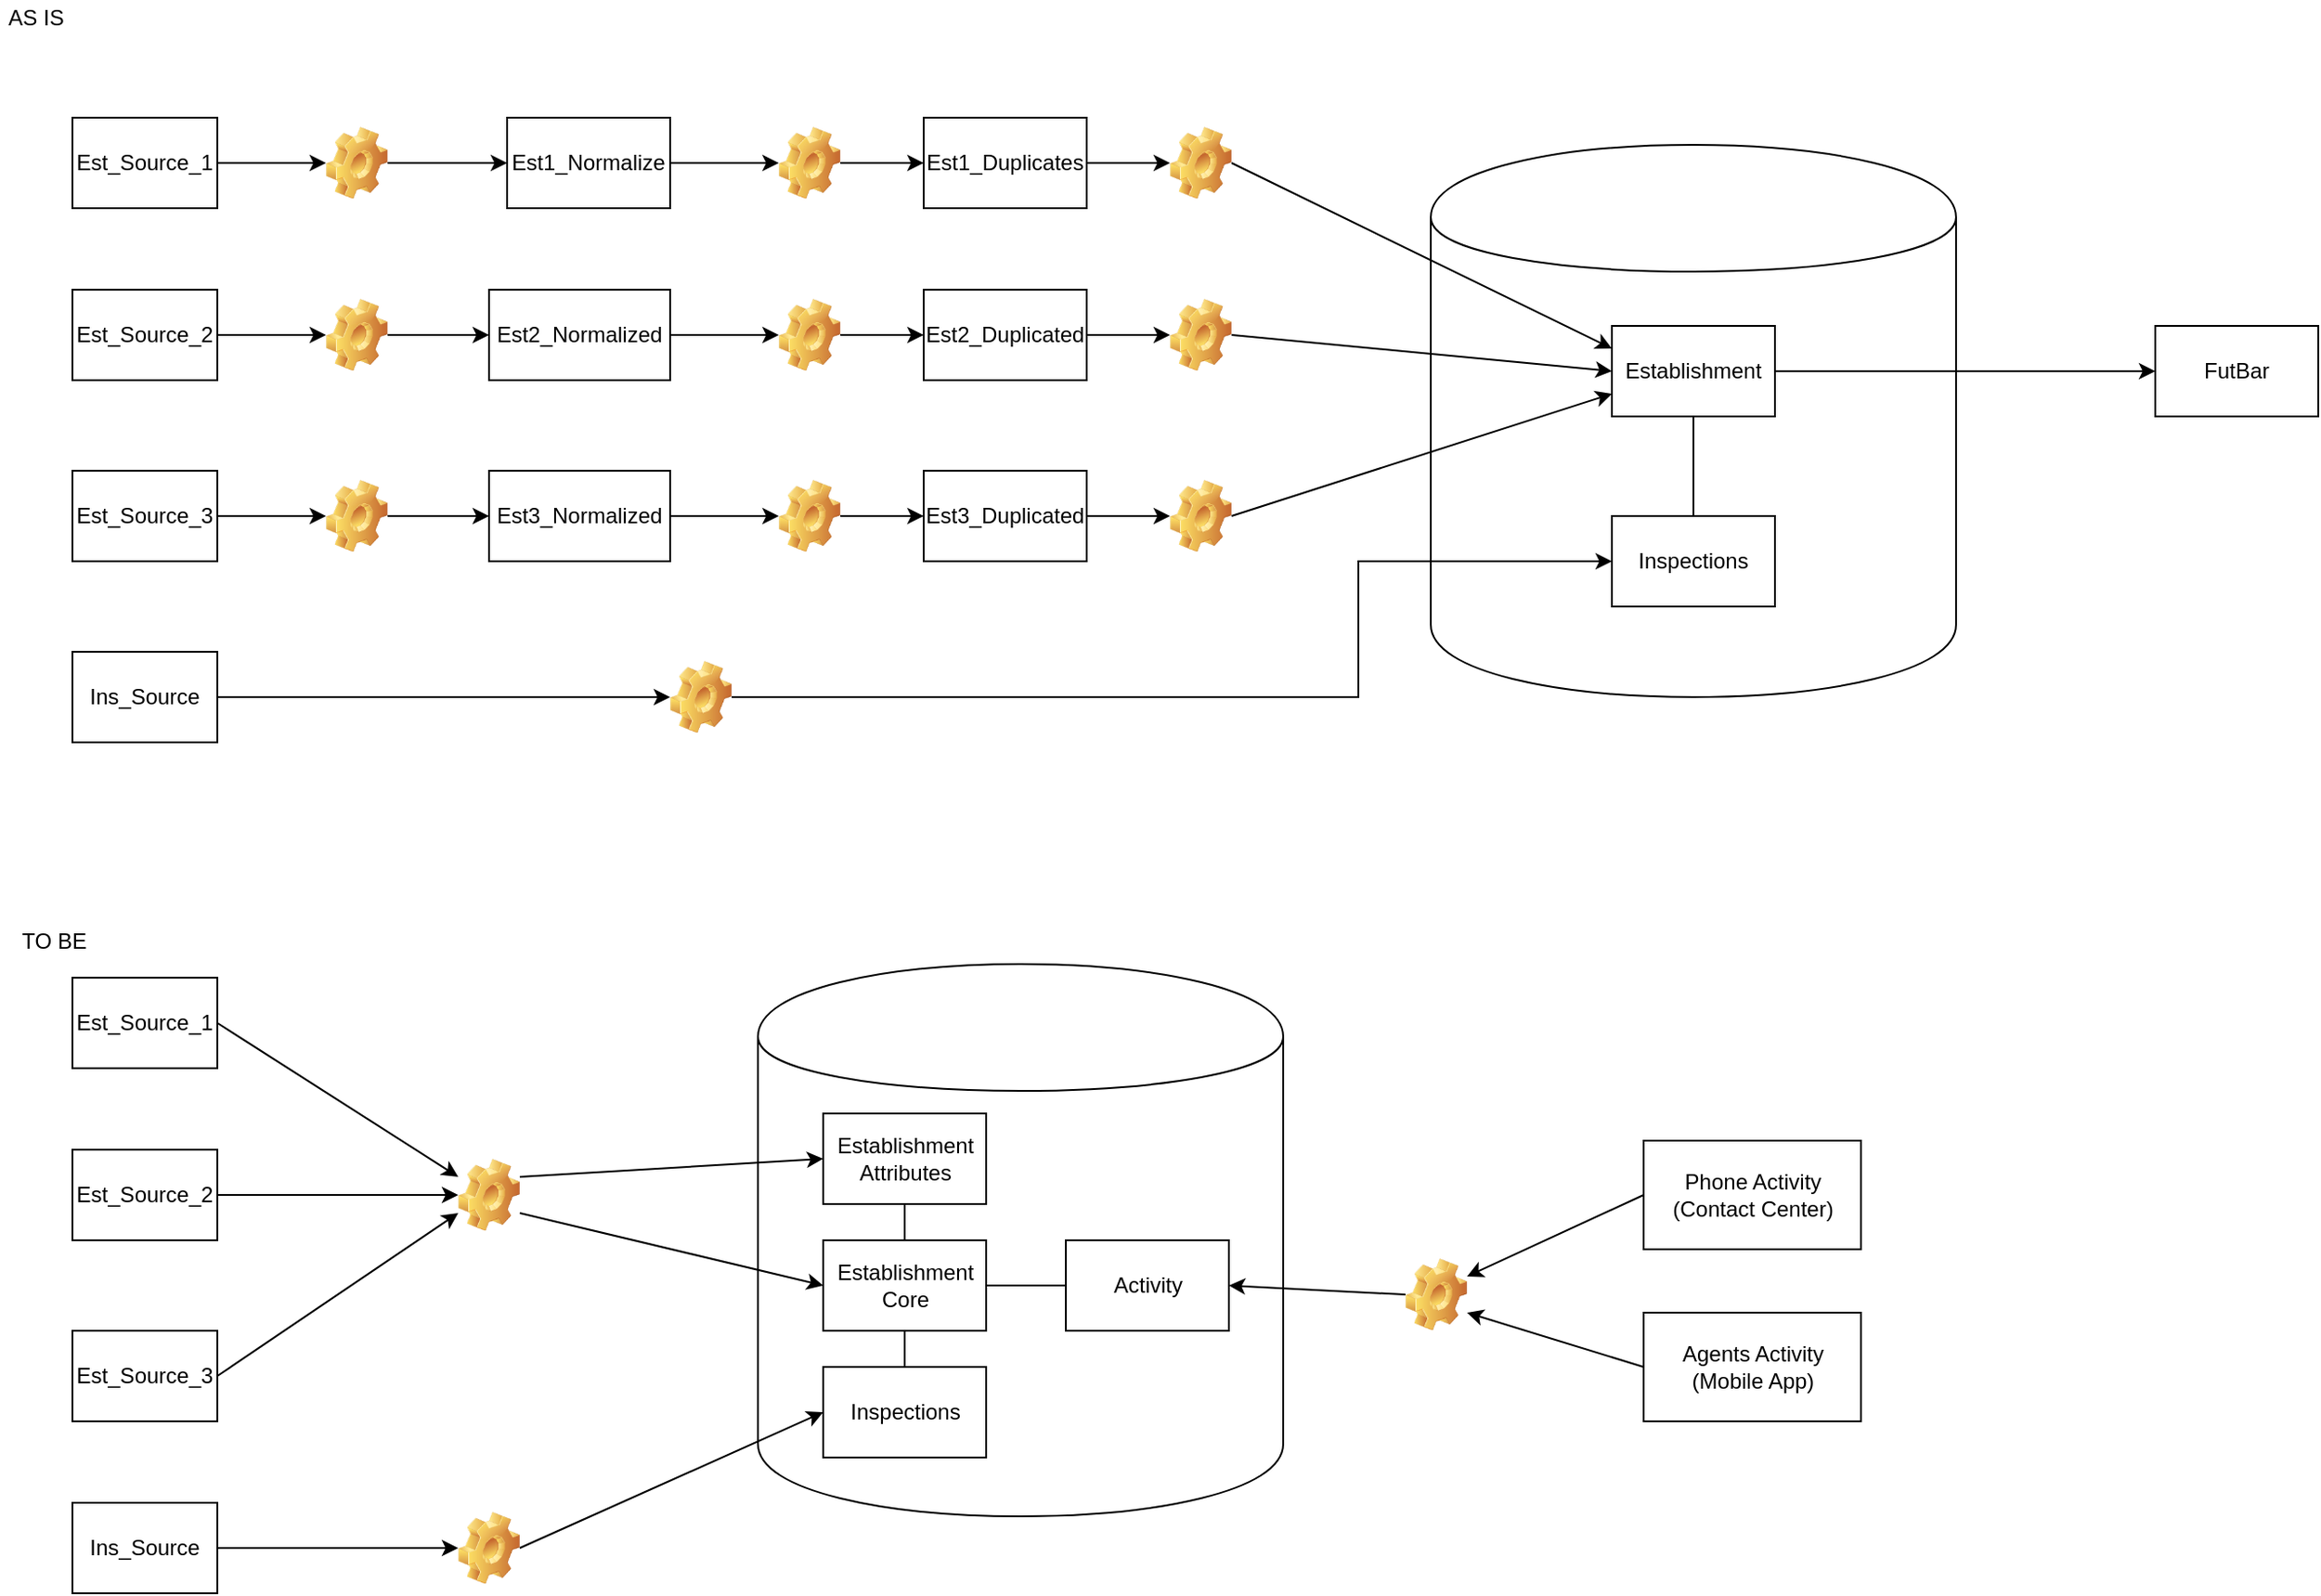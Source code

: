 <mxfile version="10.8.0" type="github"><diagram id="FcbPWO3hTPMSqMUIhL7v" name="Page-1"><mxGraphModel dx="1394" dy="764" grid="1" gridSize="10" guides="1" tooltips="1" connect="1" arrows="1" fold="1" page="1" pageScale="1" pageWidth="2336" pageHeight="1654" math="0" shadow="0"><root><mxCell id="0"/><mxCell id="1" parent="0"/><mxCell id="MAFtI5zOOuRwnrsYpEpx-36" value="" style="shape=cylinder;whiteSpace=wrap;html=1;boundedLbl=1;backgroundOutline=1;" vertex="1" parent="1"><mxGeometry x="508.5" y="602.5" width="290" height="305" as="geometry"/></mxCell><mxCell id="MAFtI5zOOuRwnrsYpEpx-7" value="" style="shape=cylinder;whiteSpace=wrap;html=1;boundedLbl=1;backgroundOutline=1;" vertex="1" parent="1"><mxGeometry x="880" y="150" width="290" height="305" as="geometry"/></mxCell><mxCell id="r8OZ295nb-trb5OBy19V-5" style="edgeStyle=orthogonalEdgeStyle;rounded=0;orthogonalLoop=1;jettySize=auto;html=1;exitX=1;exitY=0.5;exitDx=0;exitDy=0;entryX=0;entryY=0.5;entryDx=0;entryDy=0;" parent="1" source="r8OZ295nb-trb5OBy19V-1" target="r8OZ295nb-trb5OBy19V-4" edge="1"><mxGeometry relative="1" as="geometry"/></mxCell><mxCell id="r8OZ295nb-trb5OBy19V-1" value="Est_Source_1" style="rounded=0;whiteSpace=wrap;html=1;" parent="1" vertex="1"><mxGeometry x="130" y="135" width="80" height="50" as="geometry"/></mxCell><mxCell id="r8OZ295nb-trb5OBy19V-36" style="edgeStyle=none;rounded=0;orthogonalLoop=1;jettySize=auto;html=1;exitX=1;exitY=0.5;exitDx=0;exitDy=0;entryX=0;entryY=0.5;entryDx=0;entryDy=0;" parent="1" source="r8OZ295nb-trb5OBy19V-2" target="r8OZ295nb-trb5OBy19V-19" edge="1"><mxGeometry relative="1" as="geometry"/></mxCell><mxCell id="r8OZ295nb-trb5OBy19V-2" value="Est_Source_2" style="rounded=0;whiteSpace=wrap;html=1;" parent="1" vertex="1"><mxGeometry x="130" y="230" width="80" height="50" as="geometry"/></mxCell><mxCell id="r8OZ295nb-trb5OBy19V-37" style="edgeStyle=none;rounded=0;orthogonalLoop=1;jettySize=auto;html=1;exitX=1;exitY=0.5;exitDx=0;exitDy=0;entryX=0;entryY=0.5;entryDx=0;entryDy=0;" parent="1" source="r8OZ295nb-trb5OBy19V-3" target="r8OZ295nb-trb5OBy19V-28" edge="1"><mxGeometry relative="1" as="geometry"/></mxCell><mxCell id="r8OZ295nb-trb5OBy19V-3" value="Est_Source_3" style="rounded=0;whiteSpace=wrap;html=1;" parent="1" vertex="1"><mxGeometry x="130" y="330" width="80" height="50" as="geometry"/></mxCell><mxCell id="r8OZ295nb-trb5OBy19V-9" style="edgeStyle=orthogonalEdgeStyle;rounded=0;orthogonalLoop=1;jettySize=auto;html=1;exitX=1;exitY=0.5;exitDx=0;exitDy=0;entryX=0;entryY=0.5;entryDx=0;entryDy=0;" parent="1" source="r8OZ295nb-trb5OBy19V-4" target="r8OZ295nb-trb5OBy19V-6" edge="1"><mxGeometry relative="1" as="geometry"/></mxCell><mxCell id="r8OZ295nb-trb5OBy19V-4" value="" style="shape=image;html=1;verticalLabelPosition=bottom;labelBackgroundColor=#ffffff;verticalAlign=top;imageAspect=1;aspect=fixed;image=img/clipart/Gear_128x128.png" parent="1" vertex="1"><mxGeometry x="270" y="140" width="34" height="40" as="geometry"/></mxCell><mxCell id="r8OZ295nb-trb5OBy19V-12" style="edgeStyle=orthogonalEdgeStyle;rounded=0;orthogonalLoop=1;jettySize=auto;html=1;exitX=1;exitY=0.5;exitDx=0;exitDy=0;entryX=0;entryY=0.5;entryDx=0;entryDy=0;" parent="1" source="r8OZ295nb-trb5OBy19V-6" target="r8OZ295nb-trb5OBy19V-10" edge="1"><mxGeometry relative="1" as="geometry"/></mxCell><mxCell id="r8OZ295nb-trb5OBy19V-6" value="Est1_Normalize" style="rounded=0;whiteSpace=wrap;html=1;" parent="1" vertex="1"><mxGeometry x="370" y="135" width="90" height="50" as="geometry"/></mxCell><mxCell id="r8OZ295nb-trb5OBy19V-15" style="edgeStyle=orthogonalEdgeStyle;rounded=0;orthogonalLoop=1;jettySize=auto;html=1;exitX=1;exitY=0.5;exitDx=0;exitDy=0;" parent="1" source="r8OZ295nb-trb5OBy19V-7" target="r8OZ295nb-trb5OBy19V-14" edge="1"><mxGeometry relative="1" as="geometry"/></mxCell><mxCell id="r8OZ295nb-trb5OBy19V-7" value="Est1_Duplicates" style="rounded=0;whiteSpace=wrap;html=1;" parent="1" vertex="1"><mxGeometry x="600" y="135" width="90" height="50" as="geometry"/></mxCell><mxCell id="MAFtI5zOOuRwnrsYpEpx-6" style="edgeStyle=orthogonalEdgeStyle;rounded=0;orthogonalLoop=1;jettySize=auto;html=1;exitX=0.5;exitY=1;exitDx=0;exitDy=0;entryX=0.5;entryY=0;entryDx=0;entryDy=0;endArrow=none;endFill=0;" edge="1" parent="1" source="r8OZ295nb-trb5OBy19V-8" target="MAFtI5zOOuRwnrsYpEpx-3"><mxGeometry relative="1" as="geometry"/></mxCell><mxCell id="MAFtI5zOOuRwnrsYpEpx-59" style="edgeStyle=none;rounded=0;orthogonalLoop=1;jettySize=auto;html=1;exitX=1;exitY=0.5;exitDx=0;exitDy=0;startArrow=none;startFill=0;endArrow=classic;endFill=1;" edge="1" parent="1" source="r8OZ295nb-trb5OBy19V-8"><mxGeometry relative="1" as="geometry"><mxPoint x="1280" y="275" as="targetPoint"/></mxGeometry></mxCell><mxCell id="r8OZ295nb-trb5OBy19V-8" value="Establishment" style="rounded=0;whiteSpace=wrap;html=1;" parent="1" vertex="1"><mxGeometry x="980" y="250" width="90" height="50" as="geometry"/></mxCell><mxCell id="r8OZ295nb-trb5OBy19V-13" style="edgeStyle=orthogonalEdgeStyle;rounded=0;orthogonalLoop=1;jettySize=auto;html=1;exitX=1;exitY=0.5;exitDx=0;exitDy=0;entryX=0;entryY=0.5;entryDx=0;entryDy=0;" parent="1" source="r8OZ295nb-trb5OBy19V-10" target="r8OZ295nb-trb5OBy19V-7" edge="1"><mxGeometry relative="1" as="geometry"/></mxCell><mxCell id="r8OZ295nb-trb5OBy19V-10" value="" style="shape=image;html=1;verticalLabelPosition=bottom;labelBackgroundColor=#ffffff;verticalAlign=top;imageAspect=1;aspect=fixed;image=img/clipart/Gear_128x128.png" parent="1" vertex="1"><mxGeometry x="520" y="140" width="34" height="40" as="geometry"/></mxCell><mxCell id="r8OZ295nb-trb5OBy19V-16" style="rounded=0;orthogonalLoop=1;jettySize=auto;html=1;exitX=1;exitY=0.5;exitDx=0;exitDy=0;entryX=0;entryY=0.25;entryDx=0;entryDy=0;" parent="1" source="r8OZ295nb-trb5OBy19V-14" target="r8OZ295nb-trb5OBy19V-8" edge="1"><mxGeometry relative="1" as="geometry"/></mxCell><mxCell id="r8OZ295nb-trb5OBy19V-14" value="" style="shape=image;html=1;verticalLabelPosition=bottom;labelBackgroundColor=#ffffff;verticalAlign=top;imageAspect=1;aspect=fixed;image=img/clipart/Gear_128x128.png" parent="1" vertex="1"><mxGeometry x="736" y="140" width="34" height="40" as="geometry"/></mxCell><mxCell id="r8OZ295nb-trb5OBy19V-18" style="edgeStyle=orthogonalEdgeStyle;rounded=0;orthogonalLoop=1;jettySize=auto;html=1;exitX=1;exitY=0.5;exitDx=0;exitDy=0;entryX=0;entryY=0.5;entryDx=0;entryDy=0;" parent="1" source="r8OZ295nb-trb5OBy19V-19" target="r8OZ295nb-trb5OBy19V-21" edge="1"><mxGeometry relative="1" as="geometry"/></mxCell><mxCell id="r8OZ295nb-trb5OBy19V-19" value="" style="shape=image;html=1;verticalLabelPosition=bottom;labelBackgroundColor=#ffffff;verticalAlign=top;imageAspect=1;aspect=fixed;image=img/clipart/Gear_128x128.png" parent="1" vertex="1"><mxGeometry x="270" y="235" width="34" height="40" as="geometry"/></mxCell><mxCell id="r8OZ295nb-trb5OBy19V-20" style="edgeStyle=orthogonalEdgeStyle;rounded=0;orthogonalLoop=1;jettySize=auto;html=1;exitX=1;exitY=0.5;exitDx=0;exitDy=0;entryX=0;entryY=0.5;entryDx=0;entryDy=0;" parent="1" source="r8OZ295nb-trb5OBy19V-21" target="r8OZ295nb-trb5OBy19V-25" edge="1"><mxGeometry relative="1" as="geometry"/></mxCell><mxCell id="r8OZ295nb-trb5OBy19V-21" value="Est2_Normalized" style="rounded=0;whiteSpace=wrap;html=1;" parent="1" vertex="1"><mxGeometry x="360" y="230" width="100" height="50" as="geometry"/></mxCell><mxCell id="r8OZ295nb-trb5OBy19V-22" style="edgeStyle=orthogonalEdgeStyle;rounded=0;orthogonalLoop=1;jettySize=auto;html=1;exitX=1;exitY=0.5;exitDx=0;exitDy=0;" parent="1" source="r8OZ295nb-trb5OBy19V-23" target="r8OZ295nb-trb5OBy19V-26" edge="1"><mxGeometry relative="1" as="geometry"/></mxCell><mxCell id="r8OZ295nb-trb5OBy19V-23" value="Est2_Duplicated" style="rounded=0;whiteSpace=wrap;html=1;" parent="1" vertex="1"><mxGeometry x="600" y="230" width="90" height="50" as="geometry"/></mxCell><mxCell id="r8OZ295nb-trb5OBy19V-24" style="edgeStyle=orthogonalEdgeStyle;rounded=0;orthogonalLoop=1;jettySize=auto;html=1;exitX=1;exitY=0.5;exitDx=0;exitDy=0;entryX=0;entryY=0.5;entryDx=0;entryDy=0;" parent="1" source="r8OZ295nb-trb5OBy19V-25" target="r8OZ295nb-trb5OBy19V-23" edge="1"><mxGeometry relative="1" as="geometry"/></mxCell><mxCell id="r8OZ295nb-trb5OBy19V-25" value="" style="shape=image;html=1;verticalLabelPosition=bottom;labelBackgroundColor=#ffffff;verticalAlign=top;imageAspect=1;aspect=fixed;image=img/clipart/Gear_128x128.png" parent="1" vertex="1"><mxGeometry x="520" y="235" width="34" height="40" as="geometry"/></mxCell><mxCell id="r8OZ295nb-trb5OBy19V-38" style="edgeStyle=none;rounded=0;orthogonalLoop=1;jettySize=auto;html=1;exitX=1;exitY=0.5;exitDx=0;exitDy=0;entryX=0;entryY=0.5;entryDx=0;entryDy=0;" parent="1" source="r8OZ295nb-trb5OBy19V-26" target="r8OZ295nb-trb5OBy19V-8" edge="1"><mxGeometry relative="1" as="geometry"/></mxCell><mxCell id="r8OZ295nb-trb5OBy19V-26" value="" style="shape=image;html=1;verticalLabelPosition=bottom;labelBackgroundColor=#ffffff;verticalAlign=top;imageAspect=1;aspect=fixed;image=img/clipart/Gear_128x128.png" parent="1" vertex="1"><mxGeometry x="736" y="235" width="34" height="40" as="geometry"/></mxCell><mxCell id="r8OZ295nb-trb5OBy19V-27" style="edgeStyle=orthogonalEdgeStyle;rounded=0;orthogonalLoop=1;jettySize=auto;html=1;exitX=1;exitY=0.5;exitDx=0;exitDy=0;entryX=0;entryY=0.5;entryDx=0;entryDy=0;" parent="1" source="r8OZ295nb-trb5OBy19V-28" target="r8OZ295nb-trb5OBy19V-30" edge="1"><mxGeometry relative="1" as="geometry"/></mxCell><mxCell id="r8OZ295nb-trb5OBy19V-28" value="" style="shape=image;html=1;verticalLabelPosition=bottom;labelBackgroundColor=#ffffff;verticalAlign=top;imageAspect=1;aspect=fixed;image=img/clipart/Gear_128x128.png" parent="1" vertex="1"><mxGeometry x="270" y="335" width="34" height="40" as="geometry"/></mxCell><mxCell id="r8OZ295nb-trb5OBy19V-29" style="edgeStyle=orthogonalEdgeStyle;rounded=0;orthogonalLoop=1;jettySize=auto;html=1;exitX=1;exitY=0.5;exitDx=0;exitDy=0;entryX=0;entryY=0.5;entryDx=0;entryDy=0;" parent="1" source="r8OZ295nb-trb5OBy19V-30" target="r8OZ295nb-trb5OBy19V-34" edge="1"><mxGeometry relative="1" as="geometry"/></mxCell><mxCell id="r8OZ295nb-trb5OBy19V-30" value="Est3_Normalized" style="rounded=0;whiteSpace=wrap;html=1;" parent="1" vertex="1"><mxGeometry x="360" y="330" width="100" height="50" as="geometry"/></mxCell><mxCell id="r8OZ295nb-trb5OBy19V-31" style="edgeStyle=orthogonalEdgeStyle;rounded=0;orthogonalLoop=1;jettySize=auto;html=1;exitX=1;exitY=0.5;exitDx=0;exitDy=0;" parent="1" source="r8OZ295nb-trb5OBy19V-32" target="r8OZ295nb-trb5OBy19V-35" edge="1"><mxGeometry relative="1" as="geometry"/></mxCell><mxCell id="r8OZ295nb-trb5OBy19V-32" value="Est3_Duplicated" style="rounded=0;whiteSpace=wrap;html=1;" parent="1" vertex="1"><mxGeometry x="600" y="330" width="90" height="50" as="geometry"/></mxCell><mxCell id="r8OZ295nb-trb5OBy19V-33" style="edgeStyle=orthogonalEdgeStyle;rounded=0;orthogonalLoop=1;jettySize=auto;html=1;exitX=1;exitY=0.5;exitDx=0;exitDy=0;entryX=0;entryY=0.5;entryDx=0;entryDy=0;" parent="1" source="r8OZ295nb-trb5OBy19V-34" target="r8OZ295nb-trb5OBy19V-32" edge="1"><mxGeometry relative="1" as="geometry"/></mxCell><mxCell id="r8OZ295nb-trb5OBy19V-34" value="" style="shape=image;html=1;verticalLabelPosition=bottom;labelBackgroundColor=#ffffff;verticalAlign=top;imageAspect=1;aspect=fixed;image=img/clipart/Gear_128x128.png" parent="1" vertex="1"><mxGeometry x="520" y="335" width="34" height="40" as="geometry"/></mxCell><mxCell id="r8OZ295nb-trb5OBy19V-39" style="edgeStyle=none;rounded=0;orthogonalLoop=1;jettySize=auto;html=1;exitX=1;exitY=0.5;exitDx=0;exitDy=0;entryX=0;entryY=0.75;entryDx=0;entryDy=0;" parent="1" source="r8OZ295nb-trb5OBy19V-35" target="r8OZ295nb-trb5OBy19V-8" edge="1"><mxGeometry relative="1" as="geometry"><mxPoint x="820" y="250" as="targetPoint"/></mxGeometry></mxCell><mxCell id="r8OZ295nb-trb5OBy19V-35" value="" style="shape=image;html=1;verticalLabelPosition=bottom;labelBackgroundColor=#ffffff;verticalAlign=top;imageAspect=1;aspect=fixed;image=img/clipart/Gear_128x128.png" parent="1" vertex="1"><mxGeometry x="736" y="335" width="34" height="40" as="geometry"/></mxCell><mxCell id="MAFtI5zOOuRwnrsYpEpx-4" style="edgeStyle=orthogonalEdgeStyle;rounded=0;orthogonalLoop=1;jettySize=auto;html=1;exitX=1;exitY=0.5;exitDx=0;exitDy=0;" edge="1" parent="1" source="MAFtI5zOOuRwnrsYpEpx-1" target="MAFtI5zOOuRwnrsYpEpx-2"><mxGeometry relative="1" as="geometry"/></mxCell><mxCell id="MAFtI5zOOuRwnrsYpEpx-1" value="Ins_Source" style="rounded=0;whiteSpace=wrap;html=1;" vertex="1" parent="1"><mxGeometry x="130" y="430" width="80" height="50" as="geometry"/></mxCell><mxCell id="MAFtI5zOOuRwnrsYpEpx-5" style="edgeStyle=orthogonalEdgeStyle;rounded=0;orthogonalLoop=1;jettySize=auto;html=1;exitX=1;exitY=0.5;exitDx=0;exitDy=0;entryX=0;entryY=0.5;entryDx=0;entryDy=0;" edge="1" parent="1" source="MAFtI5zOOuRwnrsYpEpx-2" target="MAFtI5zOOuRwnrsYpEpx-3"><mxGeometry relative="1" as="geometry"><Array as="points"><mxPoint x="840" y="455"/><mxPoint x="840" y="380"/></Array></mxGeometry></mxCell><mxCell id="MAFtI5zOOuRwnrsYpEpx-2" value="" style="shape=image;html=1;verticalLabelPosition=bottom;labelBackgroundColor=#ffffff;verticalAlign=top;imageAspect=1;aspect=fixed;image=img/clipart/Gear_128x128.png" vertex="1" parent="1"><mxGeometry x="460" y="435" width="34" height="40" as="geometry"/></mxCell><mxCell id="MAFtI5zOOuRwnrsYpEpx-3" value="Inspections" style="rounded=0;whiteSpace=wrap;html=1;" vertex="1" parent="1"><mxGeometry x="980" y="355" width="90" height="50" as="geometry"/></mxCell><mxCell id="MAFtI5zOOuRwnrsYpEpx-8" value="AS IS" style="text;html=1;strokeColor=none;fillColor=none;align=center;verticalAlign=middle;whiteSpace=wrap;rounded=0;" vertex="1" parent="1"><mxGeometry x="90" y="70" width="40" height="20" as="geometry"/></mxCell><mxCell id="MAFtI5zOOuRwnrsYpEpx-9" value="TO BE" style="text;html=1;strokeColor=none;fillColor=none;align=center;verticalAlign=middle;whiteSpace=wrap;rounded=0;" vertex="1" parent="1"><mxGeometry x="100" y="580" width="40" height="20" as="geometry"/></mxCell><mxCell id="MAFtI5zOOuRwnrsYpEpx-17" style="rounded=0;orthogonalLoop=1;jettySize=auto;html=1;exitX=1;exitY=0.5;exitDx=0;exitDy=0;entryX=0;entryY=0.25;entryDx=0;entryDy=0;endArrow=classic;endFill=1;" edge="1" parent="1" source="MAFtI5zOOuRwnrsYpEpx-10" target="MAFtI5zOOuRwnrsYpEpx-15"><mxGeometry relative="1" as="geometry"><mxPoint x="270" y="635" as="targetPoint"/></mxGeometry></mxCell><mxCell id="MAFtI5zOOuRwnrsYpEpx-10" value="Est_Source_1" style="rounded=0;whiteSpace=wrap;html=1;" vertex="1" parent="1"><mxGeometry x="130" y="610" width="80" height="50" as="geometry"/></mxCell><mxCell id="MAFtI5zOOuRwnrsYpEpx-18" style="edgeStyle=orthogonalEdgeStyle;rounded=0;orthogonalLoop=1;jettySize=auto;html=1;exitX=1;exitY=0.5;exitDx=0;exitDy=0;entryX=0;entryY=0.5;entryDx=0;entryDy=0;endArrow=classic;endFill=1;" edge="1" parent="1" source="MAFtI5zOOuRwnrsYpEpx-11" target="MAFtI5zOOuRwnrsYpEpx-15"><mxGeometry relative="1" as="geometry"/></mxCell><mxCell id="MAFtI5zOOuRwnrsYpEpx-11" value="Est_Source_2" style="rounded=0;whiteSpace=wrap;html=1;" vertex="1" parent="1"><mxGeometry x="130" y="705" width="80" height="50" as="geometry"/></mxCell><mxCell id="MAFtI5zOOuRwnrsYpEpx-19" style="rounded=0;orthogonalLoop=1;jettySize=auto;html=1;exitX=1;exitY=0.5;exitDx=0;exitDy=0;entryX=0;entryY=0.75;entryDx=0;entryDy=0;endArrow=classic;endFill=1;" edge="1" parent="1" source="MAFtI5zOOuRwnrsYpEpx-12" target="MAFtI5zOOuRwnrsYpEpx-15"><mxGeometry relative="1" as="geometry"><mxPoint x="270" y="830" as="targetPoint"/></mxGeometry></mxCell><mxCell id="MAFtI5zOOuRwnrsYpEpx-12" value="Est_Source_3" style="rounded=0;whiteSpace=wrap;html=1;" vertex="1" parent="1"><mxGeometry x="130" y="805" width="80" height="50" as="geometry"/></mxCell><mxCell id="MAFtI5zOOuRwnrsYpEpx-27" style="edgeStyle=none;rounded=0;orthogonalLoop=1;jettySize=auto;html=1;exitX=1;exitY=0.25;exitDx=0;exitDy=0;entryX=0;entryY=0.5;entryDx=0;entryDy=0;endArrow=classic;endFill=1;" edge="1" parent="1" source="MAFtI5zOOuRwnrsYpEpx-15" target="MAFtI5zOOuRwnrsYpEpx-22"><mxGeometry relative="1" as="geometry"/></mxCell><mxCell id="MAFtI5zOOuRwnrsYpEpx-43" style="edgeStyle=none;rounded=0;orthogonalLoop=1;jettySize=auto;html=1;entryX=0;entryY=0.5;entryDx=0;entryDy=0;endArrow=classic;endFill=1;exitX=1;exitY=0.75;exitDx=0;exitDy=0;" edge="1" parent="1" source="MAFtI5zOOuRwnrsYpEpx-15" target="MAFtI5zOOuRwnrsYpEpx-39"><mxGeometry relative="1" as="geometry"><mxPoint x="350" y="770" as="sourcePoint"/></mxGeometry></mxCell><mxCell id="MAFtI5zOOuRwnrsYpEpx-15" value="" style="shape=image;html=1;verticalLabelPosition=bottom;labelBackgroundColor=#ffffff;verticalAlign=top;imageAspect=1;aspect=fixed;image=img/clipart/Gear_128x128.png" vertex="1" parent="1"><mxGeometry x="343" y="710" width="34" height="40" as="geometry"/></mxCell><mxCell id="MAFtI5zOOuRwnrsYpEpx-55" style="edgeStyle=none;rounded=0;orthogonalLoop=1;jettySize=auto;html=1;exitX=0.5;exitY=1;exitDx=0;exitDy=0;entryX=0.5;entryY=0;entryDx=0;entryDy=0;endArrow=none;endFill=0;" edge="1" parent="1" source="MAFtI5zOOuRwnrsYpEpx-22" target="MAFtI5zOOuRwnrsYpEpx-39"><mxGeometry relative="1" as="geometry"/></mxCell><mxCell id="MAFtI5zOOuRwnrsYpEpx-22" value="Establishment&lt;br&gt;Attributes&lt;br&gt;" style="rounded=0;whiteSpace=wrap;html=1;" vertex="1" parent="1"><mxGeometry x="544.5" y="685" width="90" height="50" as="geometry"/></mxCell><mxCell id="MAFtI5zOOuRwnrsYpEpx-56" style="edgeStyle=none;rounded=0;orthogonalLoop=1;jettySize=auto;html=1;exitX=0.5;exitY=1;exitDx=0;exitDy=0;entryX=0.5;entryY=0;entryDx=0;entryDy=0;endArrow=none;endFill=0;" edge="1" parent="1" source="MAFtI5zOOuRwnrsYpEpx-39" target="MAFtI5zOOuRwnrsYpEpx-47"><mxGeometry relative="1" as="geometry"/></mxCell><mxCell id="MAFtI5zOOuRwnrsYpEpx-57" style="edgeStyle=none;rounded=0;orthogonalLoop=1;jettySize=auto;html=1;exitX=1;exitY=0.5;exitDx=0;exitDy=0;entryX=0;entryY=0.5;entryDx=0;entryDy=0;endArrow=none;endFill=0;" edge="1" parent="1" source="MAFtI5zOOuRwnrsYpEpx-39" target="MAFtI5zOOuRwnrsYpEpx-54"><mxGeometry relative="1" as="geometry"/></mxCell><mxCell id="MAFtI5zOOuRwnrsYpEpx-39" value="Establishment&lt;br&gt;Core&lt;br&gt;" style="rounded=0;whiteSpace=wrap;html=1;" vertex="1" parent="1"><mxGeometry x="544.5" y="755" width="90" height="50" as="geometry"/></mxCell><mxCell id="MAFtI5zOOuRwnrsYpEpx-44" style="edgeStyle=orthogonalEdgeStyle;rounded=0;orthogonalLoop=1;jettySize=auto;html=1;exitX=1;exitY=0.5;exitDx=0;exitDy=0;" edge="1" parent="1" source="MAFtI5zOOuRwnrsYpEpx-45" target="MAFtI5zOOuRwnrsYpEpx-46"><mxGeometry relative="1" as="geometry"/></mxCell><mxCell id="MAFtI5zOOuRwnrsYpEpx-45" value="Ins_Source" style="rounded=0;whiteSpace=wrap;html=1;" vertex="1" parent="1"><mxGeometry x="130" y="900" width="80" height="50" as="geometry"/></mxCell><mxCell id="MAFtI5zOOuRwnrsYpEpx-48" style="edgeStyle=none;rounded=0;orthogonalLoop=1;jettySize=auto;html=1;exitX=1;exitY=0.5;exitDx=0;exitDy=0;entryX=0;entryY=0.5;entryDx=0;entryDy=0;endArrow=classic;endFill=1;" edge="1" parent="1" source="MAFtI5zOOuRwnrsYpEpx-46" target="MAFtI5zOOuRwnrsYpEpx-47"><mxGeometry relative="1" as="geometry"/></mxCell><mxCell id="MAFtI5zOOuRwnrsYpEpx-46" value="" style="shape=image;html=1;verticalLabelPosition=bottom;labelBackgroundColor=#ffffff;verticalAlign=top;imageAspect=1;aspect=fixed;image=img/clipart/Gear_128x128.png" vertex="1" parent="1"><mxGeometry x="343" y="905" width="34" height="40" as="geometry"/></mxCell><mxCell id="MAFtI5zOOuRwnrsYpEpx-47" value="Inspections" style="rounded=0;whiteSpace=wrap;html=1;" vertex="1" parent="1"><mxGeometry x="544.5" y="825" width="90" height="50" as="geometry"/></mxCell><mxCell id="MAFtI5zOOuRwnrsYpEpx-52" style="edgeStyle=none;rounded=0;orthogonalLoop=1;jettySize=auto;html=1;exitX=0;exitY=0.5;exitDx=0;exitDy=0;entryX=1;entryY=0.25;entryDx=0;entryDy=0;endArrow=classic;endFill=1;" edge="1" parent="1" source="MAFtI5zOOuRwnrsYpEpx-49" target="MAFtI5zOOuRwnrsYpEpx-51"><mxGeometry relative="1" as="geometry"/></mxCell><mxCell id="MAFtI5zOOuRwnrsYpEpx-49" value="Phone Activity&lt;br&gt;(Contact Center)&lt;br&gt;" style="rounded=0;whiteSpace=wrap;html=1;" vertex="1" parent="1"><mxGeometry x="997.5" y="700" width="120" height="60" as="geometry"/></mxCell><mxCell id="MAFtI5zOOuRwnrsYpEpx-53" style="edgeStyle=none;rounded=0;orthogonalLoop=1;jettySize=auto;html=1;exitX=0;exitY=0.5;exitDx=0;exitDy=0;entryX=1;entryY=0.75;entryDx=0;entryDy=0;endArrow=classic;endFill=1;" edge="1" parent="1" source="MAFtI5zOOuRwnrsYpEpx-50" target="MAFtI5zOOuRwnrsYpEpx-51"><mxGeometry relative="1" as="geometry"/></mxCell><mxCell id="MAFtI5zOOuRwnrsYpEpx-50" value="Agents Activity&lt;br&gt;(Mobile App)&lt;br&gt;" style="rounded=0;whiteSpace=wrap;html=1;" vertex="1" parent="1"><mxGeometry x="997.5" y="795" width="120" height="60" as="geometry"/></mxCell><mxCell id="MAFtI5zOOuRwnrsYpEpx-58" style="edgeStyle=none;rounded=0;orthogonalLoop=1;jettySize=auto;html=1;exitX=0;exitY=0.5;exitDx=0;exitDy=0;entryX=1;entryY=0.5;entryDx=0;entryDy=0;endArrow=classic;endFill=1;startArrow=none;startFill=0;" edge="1" parent="1" source="MAFtI5zOOuRwnrsYpEpx-51" target="MAFtI5zOOuRwnrsYpEpx-54"><mxGeometry relative="1" as="geometry"><mxPoint x="865.5" y="780" as="sourcePoint"/></mxGeometry></mxCell><mxCell id="MAFtI5zOOuRwnrsYpEpx-51" value="" style="shape=image;html=1;verticalLabelPosition=bottom;labelBackgroundColor=#ffffff;verticalAlign=top;imageAspect=1;aspect=fixed;image=img/clipart/Gear_128x128.png" vertex="1" parent="1"><mxGeometry x="866" y="765" width="34" height="40" as="geometry"/></mxCell><mxCell id="MAFtI5zOOuRwnrsYpEpx-54" value="Activity" style="rounded=0;whiteSpace=wrap;html=1;" vertex="1" parent="1"><mxGeometry x="678.5" y="755" width="90" height="50" as="geometry"/></mxCell><mxCell id="MAFtI5zOOuRwnrsYpEpx-60" value="FutBar" style="rounded=0;whiteSpace=wrap;html=1;" vertex="1" parent="1"><mxGeometry x="1280" y="250" width="90" height="50" as="geometry"/></mxCell></root></mxGraphModel></diagram></mxfile>